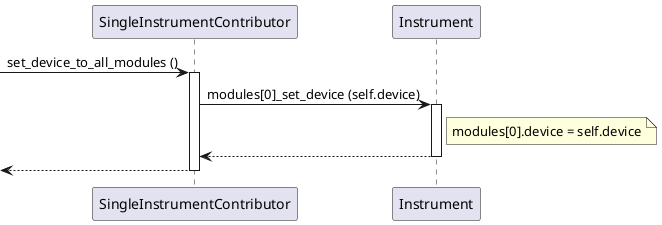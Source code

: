 @startuml

participant SingleInstrumentContributor as single
participant Instrument as instr

[-> single ++: set_device_to_all_modules ()
single -> instr ++: modules[0]_set_device (self.device)
note right of instr: modules[0].device = self.device
return
return

@enduml
